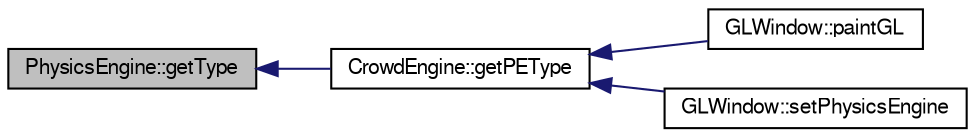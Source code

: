 digraph "PhysicsEngine::getType"
{
  edge [fontname="FreeSans",fontsize="10",labelfontname="FreeSans",labelfontsize="10"];
  node [fontname="FreeSans",fontsize="10",shape=record];
  rankdir="LR";
  Node1 [label="PhysicsEngine::getType",height=0.2,width=0.4,color="black", fillcolor="grey75", style="filled" fontcolor="black"];
  Node1 -> Node2 [dir="back",color="midnightblue",fontsize="10",style="solid",fontname="FreeSans"];
  Node2 [label="CrowdEngine::getPEType",height=0.2,width=0.4,color="black", fillcolor="white", style="filled",URL="$class_crowd_engine.html#a7b766120390a1a8d1c51d677475e05ee"];
  Node2 -> Node3 [dir="back",color="midnightblue",fontsize="10",style="solid",fontname="FreeSans"];
  Node3 [label="GLWindow::paintGL",height=0.2,width=0.4,color="black", fillcolor="white", style="filled",URL="$class_g_l_window.html#a9bd2503dd5f812c10a9481f22ecd3403",tooltip="Render the current content of the OpenGL window. "];
  Node2 -> Node4 [dir="back",color="midnightblue",fontsize="10",style="solid",fontname="FreeSans"];
  Node4 [label="GLWindow::setPhysicsEngine",height=0.2,width=0.4,color="black", fillcolor="white", style="filled",URL="$class_g_l_window.html#a0acf1e2e5cae72e02f1d0c26583f2e33"];
}
